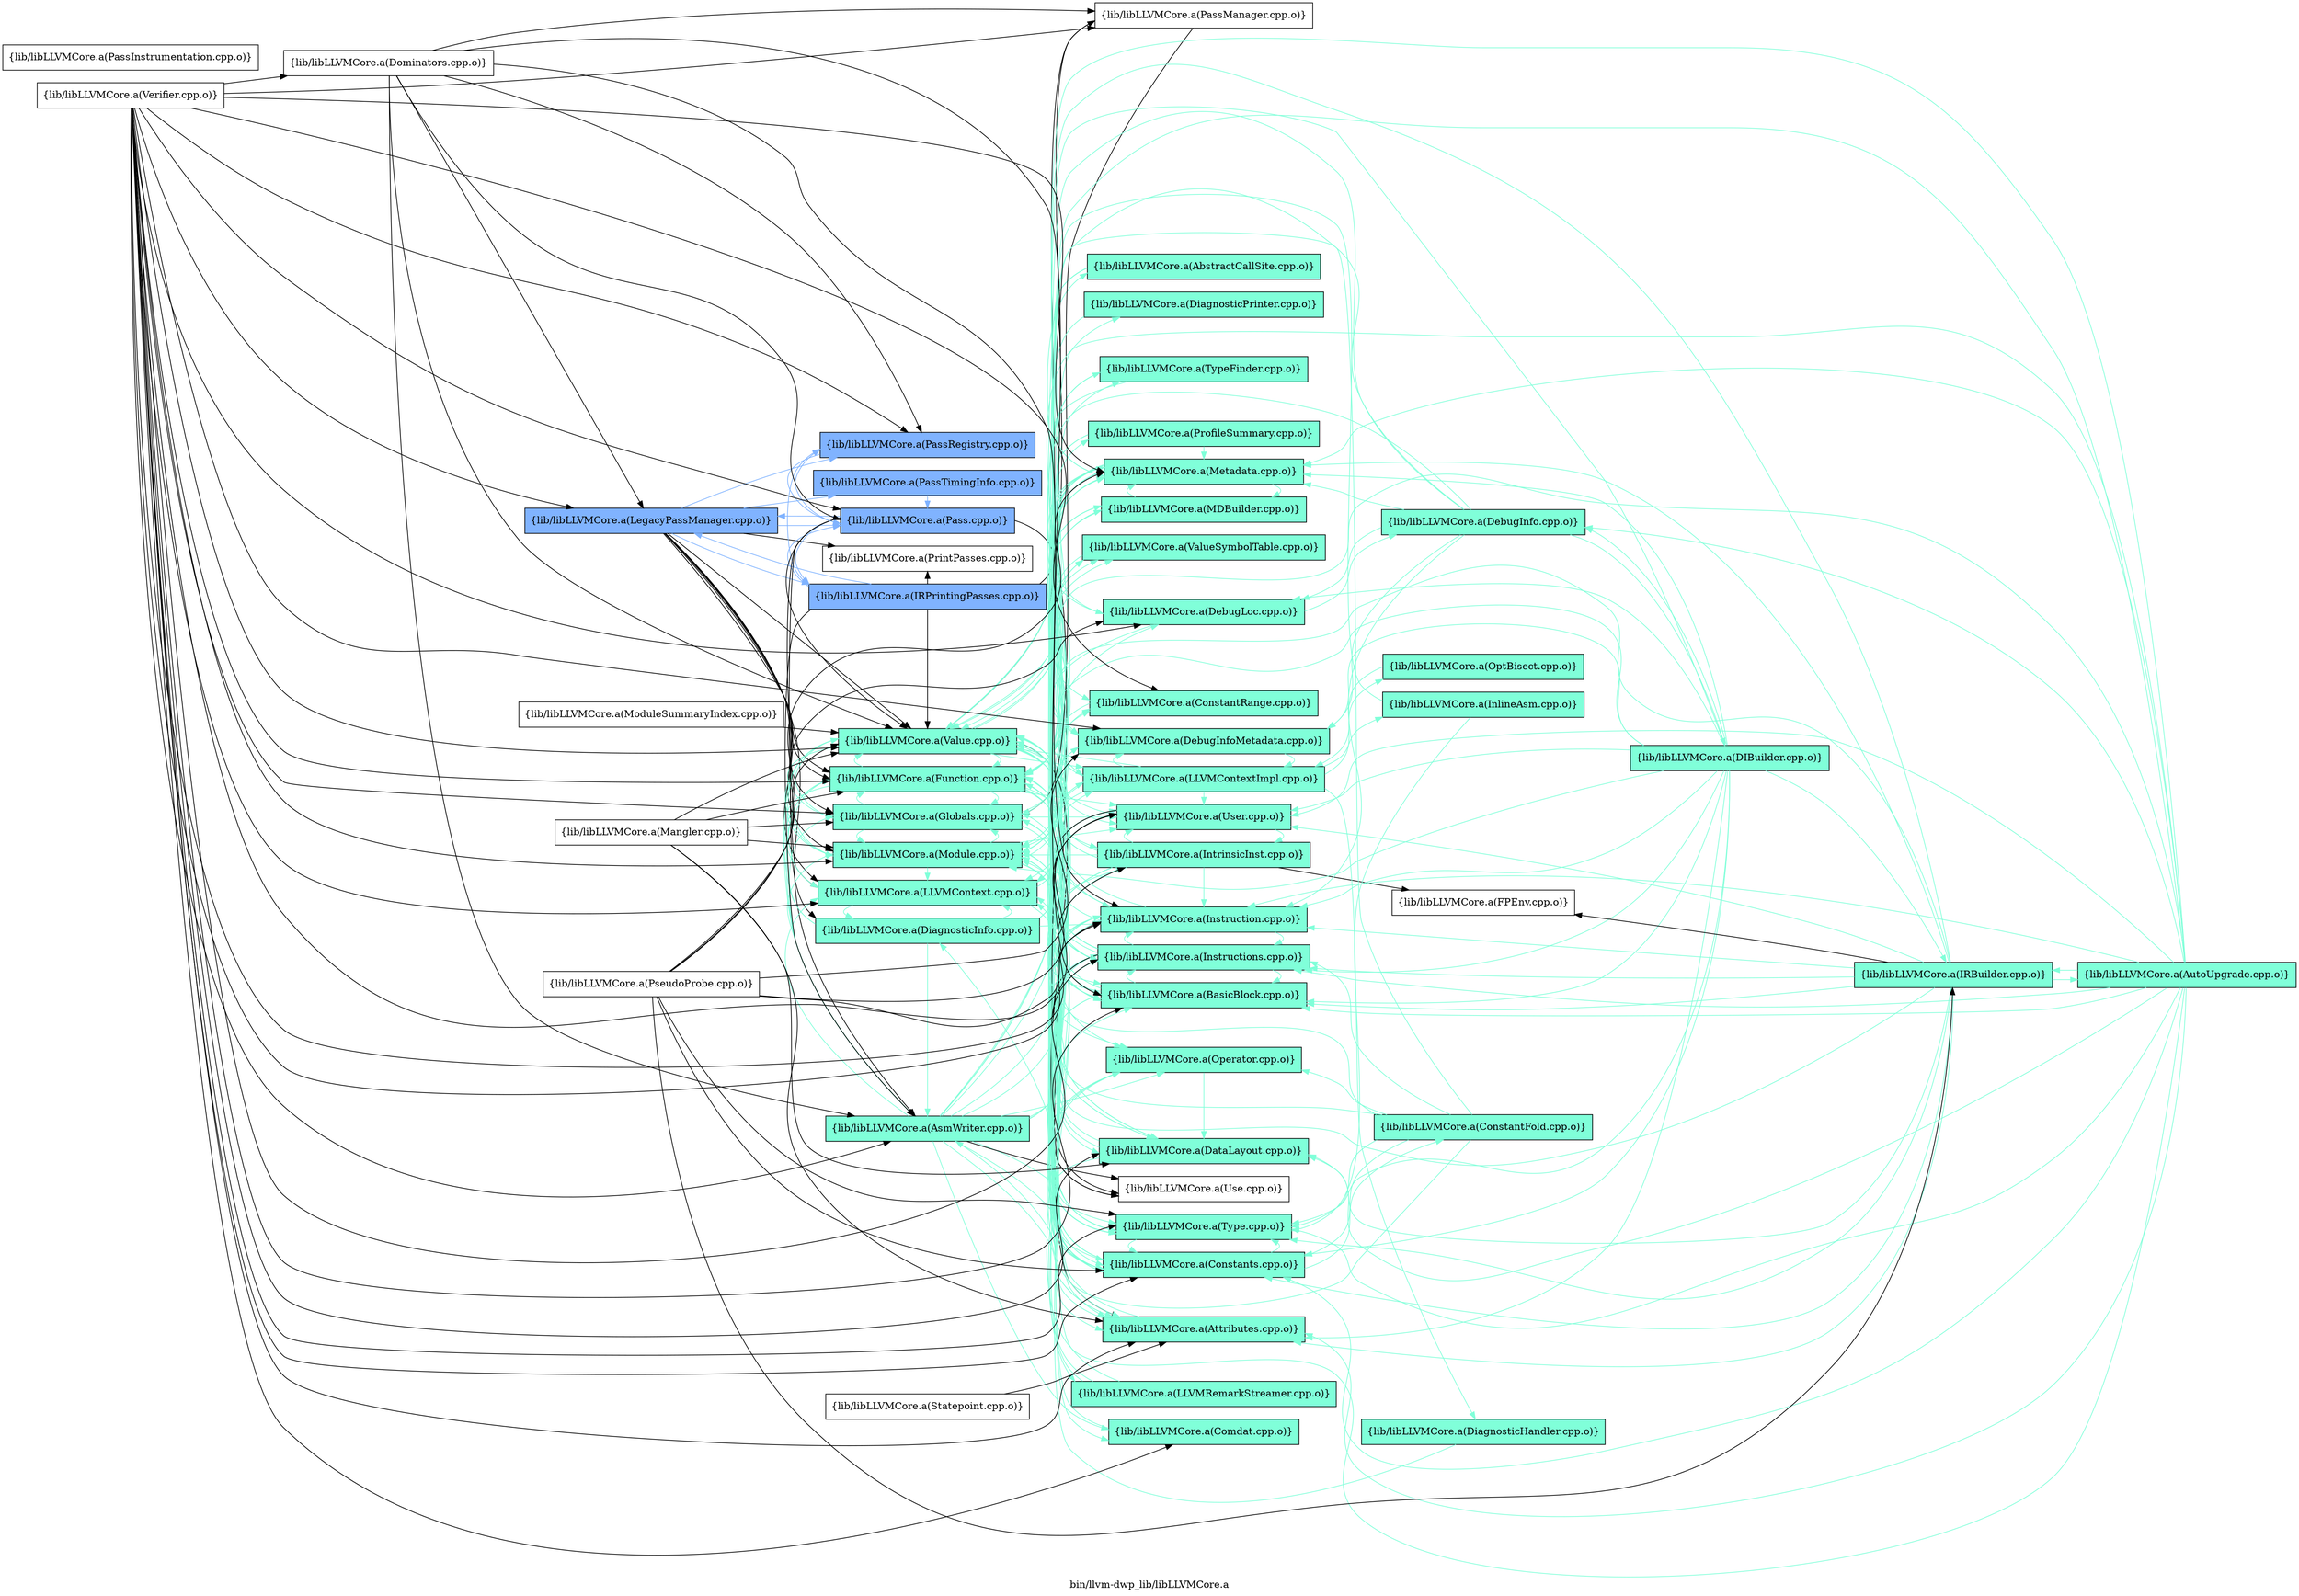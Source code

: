 digraph "bin/llvm-dwp_lib/libLLVMCore.a" {
	label="bin/llvm-dwp_lib/libLLVMCore.a";
	rankdir=LR;
	{ rank=same; Node0x56318d646c08;  }
	{ rank=same; Node0x56318d654588; Node0x56318d655c58; Node0x56318d64c7e8; Node0x56318d645128; Node0x56318d648c38; Node0x56318d64b898; Node0x56318d648328; Node0x56318d64ec28; Node0x56318d64daf8; Node0x56318d64cdd8; Node0x56318d64cd38; Node0x56318d645a38;  }
	{ rank=same; Node0x56318d653e08; Node0x56318d6485f8; Node0x56318d648738; Node0x56318d652918; Node0x56318d645718; Node0x56318d646758; Node0x56318d646528; Node0x56318d6494f8; Node0x56318d6478d8; Node0x56318d6476f8; Node0x56318d646e88; Node0x56318d654d58; Node0x56318d645218; Node0x56318d6469d8; Node0x56318d647428; Node0x56318d653958; Node0x56318d6479c8; Node0x56318d64a178; Node0x56318d654858; Node0x56318d6455d8; Node0x56318d64db98; Node0x56318d64ba28; Node0x56318d64ada8; Node0x56318d649d18; Node0x56318d64c2e8;  }
	{ rank=same; Node0x56318d653138; Node0x56318d647248; Node0x56318d64f768; Node0x56318d648968; Node0x56318d64b488; Node0x56318d64ad58;  }
	{ rank=same; Node0x56318d6481e8;  }
	{ rank=same; Node0x56318d64d508;  }

	Node0x56318d646c08 [shape=record,shape=box,group=2,style=filled,fillcolor="0.600000 0.5 1",label="{lib/libLLVMCore.a(LegacyPassManager.cpp.o)}"];
	Node0x56318d646c08 -> Node0x56318d654588;
	Node0x56318d646c08 -> Node0x56318d655c58;
	Node0x56318d646c08 -> Node0x56318d64c7e8;
	Node0x56318d646c08 -> Node0x56318d645128;
	Node0x56318d646c08 -> Node0x56318d648c38[color="0.600000 0.5 1"];
	Node0x56318d646c08 -> Node0x56318d64b898;
	Node0x56318d646c08 -> Node0x56318d648328;
	Node0x56318d646c08 -> Node0x56318d64ec28[color="0.600000 0.5 1"];
	Node0x56318d646c08 -> Node0x56318d64daf8[color="0.600000 0.5 1"];
	Node0x56318d646c08 -> Node0x56318d64cdd8[color="0.600000 0.5 1"];
	Node0x56318d646c08 -> Node0x56318d64cd38;
	Node0x56318d646c08 -> Node0x56318d645a38;
	Node0x56318d648328 [shape=record,shape=box,group=1,style=filled,fillcolor="0.450000 0.5 1",label="{lib/libLLVMCore.a(Module.cpp.o)}"];
	Node0x56318d648328 -> Node0x56318d652918[color="0.450000 0.5 1"];
	Node0x56318d648328 -> Node0x56318d655c58[color="0.450000 0.5 1"];
	Node0x56318d648328 -> Node0x56318d64c7e8[color="0.450000 0.5 1"];
	Node0x56318d648328 -> Node0x56318d6479c8[color="0.450000 0.5 1"];
	Node0x56318d648328 -> Node0x56318d6494f8[color="0.450000 0.5 1"];
	Node0x56318d648328 -> Node0x56318d64b898[color="0.450000 0.5 1"];
	Node0x56318d648328 -> Node0x56318d648738[color="0.450000 0.5 1"];
	Node0x56318d648328 -> Node0x56318d64c2e8[color="0.450000 0.5 1"];
	Node0x56318d648328 -> Node0x56318d654d58[color="0.450000 0.5 1"];
	Node0x56318d648328 -> Node0x56318d654858[color="0.450000 0.5 1"];
	Node0x56318d648328 -> Node0x56318d645218[color="0.450000 0.5 1"];
	Node0x56318d648328 -> Node0x56318d645a38[color="0.450000 0.5 1"];
	Node0x56318d648328 -> Node0x56318d6469d8[color="0.450000 0.5 1"];
	Node0x56318d64ec28 [shape=record,shape=box,group=2,style=filled,fillcolor="0.600000 0.5 1",label="{lib/libLLVMCore.a(Pass.cpp.o)}"];
	Node0x56318d64ec28 -> Node0x56318d655c58;
	Node0x56318d64ec28 -> Node0x56318d646758;
	Node0x56318d64ec28 -> Node0x56318d648c38[color="0.600000 0.5 1"];
	Node0x56318d64ec28 -> Node0x56318d64b898;
	Node0x56318d64ec28 -> Node0x56318d646c08[color="0.600000 0.5 1"];
	Node0x56318d64ec28 -> Node0x56318d64daf8[color="0.600000 0.5 1"];
	Node0x56318d64ec28 -> Node0x56318d645a38;
	Node0x56318d645a38 [shape=record,shape=box,group=1,style=filled,fillcolor="0.450000 0.5 1",label="{lib/libLLVMCore.a(Value.cpp.o)}"];
	Node0x56318d645a38 -> Node0x56318d652918[color="0.450000 0.5 1"];
	Node0x56318d645a38 -> Node0x56318d655c58[color="0.450000 0.5 1"];
	Node0x56318d645a38 -> Node0x56318d64c7e8[color="0.450000 0.5 1"];
	Node0x56318d645a38 -> Node0x56318d646758[color="0.450000 0.5 1"];
	Node0x56318d645a38 -> Node0x56318d646528[color="0.450000 0.5 1"];
	Node0x56318d645a38 -> Node0x56318d6494f8[color="0.450000 0.5 1"];
	Node0x56318d645a38 -> Node0x56318d6485f8[color="0.450000 0.5 1"];
	Node0x56318d645a38 -> Node0x56318d6478d8[color="0.450000 0.5 1"];
	Node0x56318d645a38 -> Node0x56318d64b898[color="0.450000 0.5 1"];
	Node0x56318d645a38 -> Node0x56318d64ada8[color="0.450000 0.5 1"];
	Node0x56318d645a38 -> Node0x56318d648738[color="0.450000 0.5 1"];
	Node0x56318d645a38 -> Node0x56318d64a178[color="0.450000 0.5 1"];
	Node0x56318d645a38 -> Node0x56318d654d58[color="0.450000 0.5 1"];
	Node0x56318d645a38 -> Node0x56318d6455d8;
	Node0x56318d645a38 -> Node0x56318d645218[color="0.450000 0.5 1"];
	Node0x56318d645a38 -> Node0x56318d6469d8[color="0.450000 0.5 1"];
	Node0x56318d646758 [shape=record,shape=box,group=1,style=filled,fillcolor="0.450000 0.5 1",label="{lib/libLLVMCore.a(Attributes.cpp.o)}"];
	Node0x56318d646758 -> Node0x56318d655c58[color="0.450000 0.5 1"];
	Node0x56318d646758 -> Node0x56318d645128[color="0.450000 0.5 1"];
	Node0x56318d6494f8 [shape=record,shape=box,group=1,style=filled,fillcolor="0.450000 0.5 1",label="{lib/libLLVMCore.a(Constants.cpp.o)}"];
	Node0x56318d6494f8 -> Node0x56318d655c58[color="0.450000 0.5 1"];
	Node0x56318d6494f8 -> Node0x56318d64c7e8[color="0.450000 0.5 1"];
	Node0x56318d6494f8 -> Node0x56318d647248[color="0.450000 0.5 1"];
	Node0x56318d6494f8 -> Node0x56318d6485f8[color="0.450000 0.5 1"];
	Node0x56318d6494f8 -> Node0x56318d6478d8[color="0.450000 0.5 1"];
	Node0x56318d6494f8 -> Node0x56318d64a178[color="0.450000 0.5 1"];
	Node0x56318d6494f8 -> Node0x56318d654d58[color="0.450000 0.5 1"];
	Node0x56318d6494f8 -> Node0x56318d645218[color="0.450000 0.5 1"];
	Node0x56318d6494f8 -> Node0x56318d645a38[color="0.450000 0.5 1"];
	Node0x56318d647a18 [shape=record,shape=box,group=0,label="{lib/libLLVMCore.a(Mangler.cpp.o)}"];
	Node0x56318d647a18 -> Node0x56318d652918;
	Node0x56318d647a18 -> Node0x56318d655c58;
	Node0x56318d647a18 -> Node0x56318d64c7e8;
	Node0x56318d647a18 -> Node0x56318d646758;
	Node0x56318d647a18 -> Node0x56318d648328;
	Node0x56318d647a18 -> Node0x56318d645a38;
	Node0x56318d648738 [shape=record,shape=box,group=1,style=filled,fillcolor="0.450000 0.5 1",label="{lib/libLLVMCore.a(Metadata.cpp.o)}"];
	Node0x56318d648738 -> Node0x56318d653958[color="0.450000 0.5 1"];
	Node0x56318d648738 -> Node0x56318d653e08[color="0.450000 0.5 1"];
	Node0x56318d648738 -> Node0x56318d647428[color="0.450000 0.5 1"];
	Node0x56318d648738 -> Node0x56318d6494f8[color="0.450000 0.5 1"];
	Node0x56318d648738 -> Node0x56318d64b898[color="0.450000 0.5 1"];
	Node0x56318d648738 -> Node0x56318d64ada8[color="0.450000 0.5 1"];
	Node0x56318d648738 -> Node0x56318d646e88[color="0.450000 0.5 1"];
	Node0x56318d648738 -> Node0x56318d648328[color="0.450000 0.5 1"];
	Node0x56318d648738 -> Node0x56318d654d58[color="0.450000 0.5 1"];
	Node0x56318d648738 -> Node0x56318d645a38[color="0.450000 0.5 1"];
	Node0x56318d652918 [shape=record,shape=box,group=1,style=filled,fillcolor="0.450000 0.5 1",label="{lib/libLLVMCore.a(DataLayout.cpp.o)}"];
	Node0x56318d652918 -> Node0x56318d64c7e8[color="0.450000 0.5 1"];
	Node0x56318d652918 -> Node0x56318d648328[color="0.450000 0.5 1"];
	Node0x56318d652918 -> Node0x56318d654d58[color="0.450000 0.5 1"];
	Node0x56318d654588 [shape=record,shape=box,group=1,style=filled,fillcolor="0.450000 0.5 1",label="{lib/libLLVMCore.a(DiagnosticInfo.cpp.o)}"];
	Node0x56318d654588 -> Node0x56318d653e08[color="0.450000 0.5 1"];
	Node0x56318d654588 -> Node0x56318d655c58[color="0.450000 0.5 1"];
	Node0x56318d654588 -> Node0x56318d645128[color="0.450000 0.5 1"];
	Node0x56318d654588 -> Node0x56318d6485f8[color="0.450000 0.5 1"];
	Node0x56318d654588 -> Node0x56318d64b898[color="0.450000 0.5 1"];
	Node0x56318d654588 -> Node0x56318d648738[color="0.450000 0.5 1"];
	Node0x56318d654588 -> Node0x56318d645a38[color="0.450000 0.5 1"];
	Node0x56318d655c58 [shape=record,shape=box,group=1,style=filled,fillcolor="0.450000 0.5 1",label="{lib/libLLVMCore.a(Function.cpp.o)}"];
	Node0x56318d655c58 -> Node0x56318d652918[color="0.450000 0.5 1"];
	Node0x56318d655c58 -> Node0x56318d64c7e8[color="0.450000 0.5 1"];
	Node0x56318d655c58 -> Node0x56318d645718[color="0.450000 0.5 1"];
	Node0x56318d655c58 -> Node0x56318d646758[color="0.450000 0.5 1"];
	Node0x56318d655c58 -> Node0x56318d646528[color="0.450000 0.5 1"];
	Node0x56318d655c58 -> Node0x56318d6494f8[color="0.450000 0.5 1"];
	Node0x56318d655c58 -> Node0x56318d6478d8[color="0.450000 0.5 1"];
	Node0x56318d655c58 -> Node0x56318d6476f8[color="0.450000 0.5 1"];
	Node0x56318d655c58 -> Node0x56318d64b898[color="0.450000 0.5 1"];
	Node0x56318d655c58 -> Node0x56318d646e88[color="0.450000 0.5 1"];
	Node0x56318d655c58 -> Node0x56318d648738[color="0.450000 0.5 1"];
	Node0x56318d655c58 -> Node0x56318d648328[color="0.450000 0.5 1"];
	Node0x56318d655c58 -> Node0x56318d654d58[color="0.450000 0.5 1"];
	Node0x56318d655c58 -> Node0x56318d645218[color="0.450000 0.5 1"];
	Node0x56318d655c58 -> Node0x56318d645a38[color="0.450000 0.5 1"];
	Node0x56318d655c58 -> Node0x56318d6469d8[color="0.450000 0.5 1"];
	Node0x56318d64c7e8 [shape=record,shape=box,group=1,style=filled,fillcolor="0.450000 0.5 1",label="{lib/libLLVMCore.a(Globals.cpp.o)}"];
	Node0x56318d64c7e8 -> Node0x56318d655c58[color="0.450000 0.5 1"];
	Node0x56318d64c7e8 -> Node0x56318d647428[color="0.450000 0.5 1"];
	Node0x56318d64c7e8 -> Node0x56318d6494f8[color="0.450000 0.5 1"];
	Node0x56318d64c7e8 -> Node0x56318d648738[color="0.450000 0.5 1"];
	Node0x56318d64c7e8 -> Node0x56318d648328[color="0.450000 0.5 1"];
	Node0x56318d64c7e8 -> Node0x56318d654d58[color="0.450000 0.5 1"];
	Node0x56318d64c7e8 -> Node0x56318d645218[color="0.450000 0.5 1"];
	Node0x56318d64c7e8 -> Node0x56318d645a38[color="0.450000 0.5 1"];
	Node0x56318d64d508 [shape=record,shape=box,group=1,style=filled,fillcolor="0.450000 0.5 1",label="{lib/libLLVMCore.a(IRBuilder.cpp.o)}"];
	Node0x56318d64d508 -> Node0x56318d652918[color="0.450000 0.5 1"];
	Node0x56318d64d508 -> Node0x56318d655c58[color="0.450000 0.5 1"];
	Node0x56318d64d508 -> Node0x56318d64c7e8[color="0.450000 0.5 1"];
	Node0x56318d64d508 -> Node0x56318d646758[color="0.450000 0.5 1"];
	Node0x56318d64d508 -> Node0x56318d645e98[color="0.450000 0.5 1"];
	Node0x56318d64d508 -> Node0x56318d646528[color="0.450000 0.5 1"];
	Node0x56318d64d508 -> Node0x56318d6494f8[color="0.450000 0.5 1"];
	Node0x56318d64d508 -> Node0x56318d64f768;
	Node0x56318d64d508 -> Node0x56318d6485f8[color="0.450000 0.5 1"];
	Node0x56318d64d508 -> Node0x56318d6478d8[color="0.450000 0.5 1"];
	Node0x56318d64d508 -> Node0x56318d648738[color="0.450000 0.5 1"];
	Node0x56318d64d508 -> Node0x56318d654d58[color="0.450000 0.5 1"];
	Node0x56318d64d508 -> Node0x56318d645218[color="0.450000 0.5 1"];
	Node0x56318d64d508 -> Node0x56318d645a38[color="0.450000 0.5 1"];
	Node0x56318d648968 [shape=record,shape=box,group=1,style=filled,fillcolor="0.450000 0.5 1",label="{lib/libLLVMCore.a(InlineAsm.cpp.o)}"];
	Node0x56318d648968 -> Node0x56318d654d58[color="0.450000 0.5 1"];
	Node0x56318d648968 -> Node0x56318d645a38[color="0.450000 0.5 1"];
	Node0x56318d6485f8 [shape=record,shape=box,group=1,style=filled,fillcolor="0.450000 0.5 1",label="{lib/libLLVMCore.a(Instruction.cpp.o)}"];
	Node0x56318d6485f8 -> Node0x56318d646758[color="0.450000 0.5 1"];
	Node0x56318d6485f8 -> Node0x56318d646528[color="0.450000 0.5 1"];
	Node0x56318d6485f8 -> Node0x56318d6494f8[color="0.450000 0.5 1"];
	Node0x56318d6485f8 -> Node0x56318d6478d8[color="0.450000 0.5 1"];
	Node0x56318d6485f8 -> Node0x56318d648738[color="0.450000 0.5 1"];
	Node0x56318d6485f8 -> Node0x56318d645218[color="0.450000 0.5 1"];
	Node0x56318d6485f8 -> Node0x56318d645a38[color="0.450000 0.5 1"];
	Node0x56318d6478d8 [shape=record,shape=box,group=1,style=filled,fillcolor="0.450000 0.5 1",label="{lib/libLLVMCore.a(Instructions.cpp.o)}"];
	Node0x56318d6478d8 -> Node0x56318d652918[color="0.450000 0.5 1"];
	Node0x56318d6478d8 -> Node0x56318d655c58[color="0.450000 0.5 1"];
	Node0x56318d6478d8 -> Node0x56318d646758[color="0.450000 0.5 1"];
	Node0x56318d6478d8 -> Node0x56318d646528[color="0.450000 0.5 1"];
	Node0x56318d6478d8 -> Node0x56318d6494f8[color="0.450000 0.5 1"];
	Node0x56318d6478d8 -> Node0x56318d6485f8[color="0.450000 0.5 1"];
	Node0x56318d6478d8 -> Node0x56318d64ada8[color="0.450000 0.5 1"];
	Node0x56318d6478d8 -> Node0x56318d646e88[color="0.450000 0.5 1"];
	Node0x56318d6478d8 -> Node0x56318d648738[color="0.450000 0.5 1"];
	Node0x56318d6478d8 -> Node0x56318d648328[color="0.450000 0.5 1"];
	Node0x56318d6478d8 -> Node0x56318d64a178[color="0.450000 0.5 1"];
	Node0x56318d6478d8 -> Node0x56318d654d58[color="0.450000 0.5 1"];
	Node0x56318d6478d8 -> Node0x56318d6455d8;
	Node0x56318d6478d8 -> Node0x56318d645218[color="0.450000 0.5 1"];
	Node0x56318d6478d8 -> Node0x56318d645a38[color="0.450000 0.5 1"];
	Node0x56318d64b898 [shape=record,shape=box,group=1,style=filled,fillcolor="0.450000 0.5 1",label="{lib/libLLVMCore.a(LLVMContext.cpp.o)}"];
	Node0x56318d64b898 -> Node0x56318d654588[color="0.450000 0.5 1"];
	Node0x56318d64b898 -> Node0x56318d64ba28[color="0.450000 0.5 1"];
	Node0x56318d64b898 -> Node0x56318d64ada8[color="0.450000 0.5 1"];
	Node0x56318d64b898 -> Node0x56318d649d18[color="0.450000 0.5 1"];
	Node0x56318d654d58 [shape=record,shape=box,group=1,style=filled,fillcolor="0.450000 0.5 1",label="{lib/libLLVMCore.a(Type.cpp.o)}"];
	Node0x56318d654d58 -> Node0x56318d6494f8[color="0.450000 0.5 1"];
	Node0x56318d645218 [shape=record,shape=box,group=1,style=filled,fillcolor="0.450000 0.5 1",label="{lib/libLLVMCore.a(User.cpp.o)}"];
	Node0x56318d645218 -> Node0x56318d6476f8[color="0.450000 0.5 1"];
	Node0x56318d645218 -> Node0x56318d6455d8;
	Node0x56318d646528 [shape=record,shape=box,group=1,style=filled,fillcolor="0.450000 0.5 1",label="{lib/libLLVMCore.a(BasicBlock.cpp.o)}"];
	Node0x56318d646528 -> Node0x56318d6494f8[color="0.450000 0.5 1"];
	Node0x56318d646528 -> Node0x56318d6485f8[color="0.450000 0.5 1"];
	Node0x56318d646528 -> Node0x56318d6478d8[color="0.450000 0.5 1"];
	Node0x56318d646528 -> Node0x56318d648738[color="0.450000 0.5 1"];
	Node0x56318d646528 -> Node0x56318d654d58[color="0.450000 0.5 1"];
	Node0x56318d646528 -> Node0x56318d645218[color="0.450000 0.5 1"];
	Node0x56318d646528 -> Node0x56318d645a38[color="0.450000 0.5 1"];
	Node0x56318d646528 -> Node0x56318d6469d8[color="0.450000 0.5 1"];
	Node0x56318d6476f8 [shape=record,shape=box,group=1,style=filled,fillcolor="0.450000 0.5 1",label="{lib/libLLVMCore.a(IntrinsicInst.cpp.o)}"];
	Node0x56318d6476f8 -> Node0x56318d652918[color="0.450000 0.5 1"];
	Node0x56318d6476f8 -> Node0x56318d653958[color="0.450000 0.5 1"];
	Node0x56318d6476f8 -> Node0x56318d646528[color="0.450000 0.5 1"];
	Node0x56318d6476f8 -> Node0x56318d6494f8[color="0.450000 0.5 1"];
	Node0x56318d6476f8 -> Node0x56318d64f768;
	Node0x56318d6476f8 -> Node0x56318d6485f8[color="0.450000 0.5 1"];
	Node0x56318d6476f8 -> Node0x56318d6478d8[color="0.450000 0.5 1"];
	Node0x56318d6476f8 -> Node0x56318d648738[color="0.450000 0.5 1"];
	Node0x56318d6476f8 -> Node0x56318d648328[color="0.450000 0.5 1"];
	Node0x56318d6476f8 -> Node0x56318d654d58[color="0.450000 0.5 1"];
	Node0x56318d6476f8 -> Node0x56318d645218[color="0.450000 0.5 1"];
	Node0x56318d6476f8 -> Node0x56318d645a38[color="0.450000 0.5 1"];
	Node0x56318d64a178 [shape=record,shape=box,group=1,style=filled,fillcolor="0.450000 0.5 1",label="{lib/libLLVMCore.a(Operator.cpp.o)}"];
	Node0x56318d64a178 -> Node0x56318d652918[color="0.450000 0.5 1"];
	Node0x56318d64a178 -> Node0x56318d6494f8[color="0.450000 0.5 1"];
	Node0x56318d64a178 -> Node0x56318d654d58[color="0.450000 0.5 1"];
	Node0x56318d653958 [shape=record,shape=box,group=1,style=filled,fillcolor="0.450000 0.5 1",label="{lib/libLLVMCore.a(DebugInfoMetadata.cpp.o)}"];
	Node0x56318d653958 -> Node0x56318d6494f8[color="0.450000 0.5 1"];
	Node0x56318d653958 -> Node0x56318d64b898[color="0.450000 0.5 1"];
	Node0x56318d653958 -> Node0x56318d64ada8[color="0.450000 0.5 1"];
	Node0x56318d653958 -> Node0x56318d648738[color="0.450000 0.5 1"];
	Node0x56318d653958 -> Node0x56318d654d58[color="0.450000 0.5 1"];
	Node0x56318d647428 [shape=record,shape=box,group=1,style=filled,fillcolor="0.450000 0.5 1",label="{lib/libLLVMCore.a(ConstantRange.cpp.o)}"];
	Node0x56318d647428 -> Node0x56318d6478d8[color="0.450000 0.5 1"];
	Node0x56318d64daf8 [shape=record,shape=box,group=2,style=filled,fillcolor="0.600000 0.5 1",label="{lib/libLLVMCore.a(PassRegistry.cpp.o)}"];
	Node0x56318d64daf8 -> Node0x56318d64ec28[color="0.600000 0.5 1"];
	Node0x56318d653e08 [shape=record,shape=box,group=1,style=filled,fillcolor="0.450000 0.5 1",label="{lib/libLLVMCore.a(DebugLoc.cpp.o)}"];
	Node0x56318d653e08 -> Node0x56318d653138[color="0.450000 0.5 1"];
	Node0x56318d653e08 -> Node0x56318d653958[color="0.450000 0.5 1"];
	Node0x56318d653e08 -> Node0x56318d648738[color="0.450000 0.5 1"];
	Node0x56318d655488 [shape=record,shape=box,group=0,label="{lib/libLLVMCore.a(Dominators.cpp.o)}"];
	Node0x56318d655488 -> Node0x56318d645128;
	Node0x56318d655488 -> Node0x56318d646528;
	Node0x56318d655488 -> Node0x56318d6485f8;
	Node0x56318d655488 -> Node0x56318d646c08;
	Node0x56318d655488 -> Node0x56318d64ec28;
	Node0x56318d655488 -> Node0x56318d64db98;
	Node0x56318d655488 -> Node0x56318d64daf8;
	Node0x56318d655488 -> Node0x56318d645a38;
	Node0x56318d6455d8 [shape=record,shape=box,group=0,label="{lib/libLLVMCore.a(Use.cpp.o)}"];
	Node0x56318d645128 [shape=record,shape=box,group=1,style=filled,fillcolor="0.450000 0.5 1",label="{lib/libLLVMCore.a(AsmWriter.cpp.o)}"];
	Node0x56318d645128 -> Node0x56318d653958[color="0.450000 0.5 1"];
	Node0x56318d645128 -> Node0x56318d655c58[color="0.450000 0.5 1"];
	Node0x56318d645128 -> Node0x56318d64c7e8[color="0.450000 0.5 1"];
	Node0x56318d645128 -> Node0x56318d646758[color="0.450000 0.5 1"];
	Node0x56318d645128 -> Node0x56318d646528[color="0.450000 0.5 1"];
	Node0x56318d645128 -> Node0x56318d6479c8[color="0.450000 0.5 1"];
	Node0x56318d645128 -> Node0x56318d647428[color="0.450000 0.5 1"];
	Node0x56318d645128 -> Node0x56318d6494f8[color="0.450000 0.5 1"];
	Node0x56318d645128 -> Node0x56318d6485f8[color="0.450000 0.5 1"];
	Node0x56318d645128 -> Node0x56318d6478d8[color="0.450000 0.5 1"];
	Node0x56318d645128 -> Node0x56318d6476f8[color="0.450000 0.5 1"];
	Node0x56318d645128 -> Node0x56318d64b898[color="0.450000 0.5 1"];
	Node0x56318d645128 -> Node0x56318d648738[color="0.450000 0.5 1"];
	Node0x56318d645128 -> Node0x56318d648328[color="0.450000 0.5 1"];
	Node0x56318d645128 -> Node0x56318d64a178[color="0.450000 0.5 1"];
	Node0x56318d645128 -> Node0x56318d654d58[color="0.450000 0.5 1"];
	Node0x56318d645128 -> Node0x56318d654858[color="0.450000 0.5 1"];
	Node0x56318d645128 -> Node0x56318d6455d8;
	Node0x56318d645128 -> Node0x56318d645218[color="0.450000 0.5 1"];
	Node0x56318d645128 -> Node0x56318d645a38[color="0.450000 0.5 1"];
	Node0x56318d6479c8 [shape=record,shape=box,group=1,style=filled,fillcolor="0.450000 0.5 1",label="{lib/libLLVMCore.a(Comdat.cpp.o)}"];
	Node0x56318d6479c8 -> Node0x56318d648328[color="0.450000 0.5 1"];
	Node0x56318d64cdd8 [shape=record,shape=box,group=2,style=filled,fillcolor="0.600000 0.5 1",label="{lib/libLLVMCore.a(PassTimingInfo.cpp.o)}"];
	Node0x56318d64cdd8 -> Node0x56318d64ec28[color="0.600000 0.5 1"];
	Node0x56318d653138 [shape=record,shape=box,group=1,style=filled,fillcolor="0.450000 0.5 1",label="{lib/libLLVMCore.a(DebugInfo.cpp.o)}"];
	Node0x56318d653138 -> Node0x56318d653958[color="0.450000 0.5 1"];
	Node0x56318d653138 -> Node0x56318d653e08[color="0.450000 0.5 1"];
	Node0x56318d653138 -> Node0x56318d655c58[color="0.450000 0.5 1"];
	Node0x56318d653138 -> Node0x56318d6481e8[color="0.450000 0.5 1"];
	Node0x56318d653138 -> Node0x56318d6485f8[color="0.450000 0.5 1"];
	Node0x56318d653138 -> Node0x56318d648738[color="0.450000 0.5 1"];
	Node0x56318d653138 -> Node0x56318d648328[color="0.450000 0.5 1"];
	Node0x56318d653138 -> Node0x56318d645a38[color="0.450000 0.5 1"];
	Node0x56318d64db98 [shape=record,shape=box,group=0,label="{lib/libLLVMCore.a(PassManager.cpp.o)}"];
	Node0x56318d64db98 -> Node0x56318d64c7e8;
	Node0x56318d64db98 -> Node0x56318d645a38;
	Node0x56318d655898 [shape=record,shape=box,group=0,label="{lib/libLLVMCore.a(Statepoint.cpp.o)}"];
	Node0x56318d655898 -> Node0x56318d646758;
	Node0x56318d64cd38 [shape=record,shape=box,group=0,label="{lib/libLLVMCore.a(PrintPasses.cpp.o)}"];
	Node0x56318d646e88 [shape=record,shape=box,group=1,style=filled,fillcolor="0.450000 0.5 1",label="{lib/libLLVMCore.a(MDBuilder.cpp.o)}"];
	Node0x56318d646e88 -> Node0x56318d6494f8[color="0.450000 0.5 1"];
	Node0x56318d646e88 -> Node0x56318d648738[color="0.450000 0.5 1"];
	Node0x56318d646e88 -> Node0x56318d654d58[color="0.450000 0.5 1"];
	Node0x56318d646e88 -> Node0x56318d645a38[color="0.450000 0.5 1"];
	Node0x56318d648c38 [shape=record,shape=box,group=2,style=filled,fillcolor="0.600000 0.5 1",label="{lib/libLLVMCore.a(IRPrintingPasses.cpp.o)}"];
	Node0x56318d648c38 -> Node0x56318d645128;
	Node0x56318d648c38 -> Node0x56318d646c08[color="0.600000 0.5 1"];
	Node0x56318d648c38 -> Node0x56318d64ec28[color="0.600000 0.5 1"];
	Node0x56318d648c38 -> Node0x56318d64db98;
	Node0x56318d648c38 -> Node0x56318d64daf8[color="0.600000 0.5 1"];
	Node0x56318d648c38 -> Node0x56318d64cd38;
	Node0x56318d648c38 -> Node0x56318d645a38;
	Node0x56318d646988 [shape=record,shape=box,group=0,label="{lib/libLLVMCore.a(Verifier.cpp.o)}"];
	Node0x56318d646988 -> Node0x56318d652918;
	Node0x56318d646988 -> Node0x56318d653958;
	Node0x56318d646988 -> Node0x56318d653e08;
	Node0x56318d646988 -> Node0x56318d655488;
	Node0x56318d646988 -> Node0x56318d655c58;
	Node0x56318d646988 -> Node0x56318d64c7e8;
	Node0x56318d646988 -> Node0x56318d645128;
	Node0x56318d646988 -> Node0x56318d646758;
	Node0x56318d646988 -> Node0x56318d646528;
	Node0x56318d646988 -> Node0x56318d6479c8;
	Node0x56318d646988 -> Node0x56318d647428;
	Node0x56318d646988 -> Node0x56318d6494f8;
	Node0x56318d646988 -> Node0x56318d6485f8;
	Node0x56318d646988 -> Node0x56318d6478d8;
	Node0x56318d646988 -> Node0x56318d6476f8;
	Node0x56318d646988 -> Node0x56318d64b898;
	Node0x56318d646988 -> Node0x56318d646c08;
	Node0x56318d646988 -> Node0x56318d648738;
	Node0x56318d646988 -> Node0x56318d648328;
	Node0x56318d646988 -> Node0x56318d64ec28;
	Node0x56318d646988 -> Node0x56318d64db98;
	Node0x56318d646988 -> Node0x56318d64daf8;
	Node0x56318d646988 -> Node0x56318d654d58;
	Node0x56318d646988 -> Node0x56318d645218;
	Node0x56318d646988 -> Node0x56318d645a38;
	Node0x56318d6481e8 [shape=record,shape=box,group=1,style=filled,fillcolor="0.450000 0.5 1",label="{lib/libLLVMCore.a(DIBuilder.cpp.o)}"];
	Node0x56318d6481e8 -> Node0x56318d653138[color="0.450000 0.5 1"];
	Node0x56318d6481e8 -> Node0x56318d653958[color="0.450000 0.5 1"];
	Node0x56318d6481e8 -> Node0x56318d653e08[color="0.450000 0.5 1"];
	Node0x56318d6481e8 -> Node0x56318d655c58[color="0.450000 0.5 1"];
	Node0x56318d6481e8 -> Node0x56318d64d508[color="0.450000 0.5 1"];
	Node0x56318d6481e8 -> Node0x56318d646758[color="0.450000 0.5 1"];
	Node0x56318d6481e8 -> Node0x56318d646528[color="0.450000 0.5 1"];
	Node0x56318d6481e8 -> Node0x56318d6494f8[color="0.450000 0.5 1"];
	Node0x56318d6481e8 -> Node0x56318d6485f8[color="0.450000 0.5 1"];
	Node0x56318d6481e8 -> Node0x56318d6478d8[color="0.450000 0.5 1"];
	Node0x56318d6481e8 -> Node0x56318d648738[color="0.450000 0.5 1"];
	Node0x56318d6481e8 -> Node0x56318d648328[color="0.450000 0.5 1"];
	Node0x56318d6481e8 -> Node0x56318d654d58[color="0.450000 0.5 1"];
	Node0x56318d6481e8 -> Node0x56318d645218[color="0.450000 0.5 1"];
	Node0x56318d6481e8 -> Node0x56318d645a38[color="0.450000 0.5 1"];
	Node0x56318d655d48 [shape=record,shape=box,group=0,label="{lib/libLLVMCore.a(PseudoProbe.cpp.o)}"];
	Node0x56318d655d48 -> Node0x56318d653958;
	Node0x56318d655d48 -> Node0x56318d653e08;
	Node0x56318d655d48 -> Node0x56318d64d508;
	Node0x56318d655d48 -> Node0x56318d6494f8;
	Node0x56318d655d48 -> Node0x56318d6485f8;
	Node0x56318d655d48 -> Node0x56318d648738;
	Node0x56318d655d48 -> Node0x56318d654d58;
	Node0x56318d655d48 -> Node0x56318d645218;
	Node0x56318d655d48 -> Node0x56318d645a38;
	Node0x56318d645718 [shape=record,shape=box,group=1,style=filled,fillcolor="0.450000 0.5 1",label="{lib/libLLVMCore.a(AbstractCallSite.cpp.o)}"];
	Node0x56318d645718 -> Node0x56318d6494f8[color="0.450000 0.5 1"];
	Node0x56318d645718 -> Node0x56318d6478d8[color="0.450000 0.5 1"];
	Node0x56318d645718 -> Node0x56318d648738[color="0.450000 0.5 1"];
	Node0x56318d645718 -> Node0x56318d645218[color="0.450000 0.5 1"];
	Node0x56318d647248 [shape=record,shape=box,group=1,style=filled,fillcolor="0.450000 0.5 1",label="{lib/libLLVMCore.a(ConstantFold.cpp.o)}"];
	Node0x56318d647248 -> Node0x56318d655c58[color="0.450000 0.5 1"];
	Node0x56318d647248 -> Node0x56318d64c7e8[color="0.450000 0.5 1"];
	Node0x56318d647248 -> Node0x56318d6494f8[color="0.450000 0.5 1"];
	Node0x56318d647248 -> Node0x56318d6478d8[color="0.450000 0.5 1"];
	Node0x56318d647248 -> Node0x56318d648328[color="0.450000 0.5 1"];
	Node0x56318d647248 -> Node0x56318d64a178[color="0.450000 0.5 1"];
	Node0x56318d647248 -> Node0x56318d654d58[color="0.450000 0.5 1"];
	Node0x56318d647248 -> Node0x56318d645a38[color="0.450000 0.5 1"];
	Node0x56318d64c2e8 [shape=record,shape=box,group=1,style=filled,fillcolor="0.450000 0.5 1",label="{lib/libLLVMCore.a(ProfileSummary.cpp.o)}"];
	Node0x56318d64c2e8 -> Node0x56318d6494f8[color="0.450000 0.5 1"];
	Node0x56318d64c2e8 -> Node0x56318d648738[color="0.450000 0.5 1"];
	Node0x56318d64c2e8 -> Node0x56318d654d58[color="0.450000 0.5 1"];
	Node0x56318d654858 [shape=record,shape=box,group=1,style=filled,fillcolor="0.450000 0.5 1",label="{lib/libLLVMCore.a(TypeFinder.cpp.o)}"];
	Node0x56318d654858 -> Node0x56318d655c58[color="0.450000 0.5 1"];
	Node0x56318d654858 -> Node0x56318d64c7e8[color="0.450000 0.5 1"];
	Node0x56318d654858 -> Node0x56318d648738[color="0.450000 0.5 1"];
	Node0x56318d645e98 [shape=record,shape=box,group=1,style=filled,fillcolor="0.450000 0.5 1",label="{lib/libLLVMCore.a(AutoUpgrade.cpp.o)}"];
	Node0x56318d645e98 -> Node0x56318d652918[color="0.450000 0.5 1"];
	Node0x56318d645e98 -> Node0x56318d653138[color="0.450000 0.5 1"];
	Node0x56318d645e98 -> Node0x56318d655c58[color="0.450000 0.5 1"];
	Node0x56318d645e98 -> Node0x56318d64c7e8[color="0.450000 0.5 1"];
	Node0x56318d645e98 -> Node0x56318d64d508[color="0.450000 0.5 1"];
	Node0x56318d645e98 -> Node0x56318d646758[color="0.450000 0.5 1"];
	Node0x56318d645e98 -> Node0x56318d646528[color="0.450000 0.5 1"];
	Node0x56318d645e98 -> Node0x56318d6494f8[color="0.450000 0.5 1"];
	Node0x56318d645e98 -> Node0x56318d6485f8[color="0.450000 0.5 1"];
	Node0x56318d645e98 -> Node0x56318d6478d8[color="0.450000 0.5 1"];
	Node0x56318d645e98 -> Node0x56318d64b898[color="0.450000 0.5 1"];
	Node0x56318d645e98 -> Node0x56318d648738[color="0.450000 0.5 1"];
	Node0x56318d645e98 -> Node0x56318d648328[color="0.450000 0.5 1"];
	Node0x56318d645e98 -> Node0x56318d654d58[color="0.450000 0.5 1"];
	Node0x56318d645e98 -> Node0x56318d645218[color="0.450000 0.5 1"];
	Node0x56318d645e98 -> Node0x56318d645a38[color="0.450000 0.5 1"];
	Node0x56318d6469d8 [shape=record,shape=box,group=1,style=filled,fillcolor="0.450000 0.5 1",label="{lib/libLLVMCore.a(ValueSymbolTable.cpp.o)}"];
	Node0x56318d6469d8 -> Node0x56318d645a38[color="0.450000 0.5 1"];
	Node0x56318d64ada8 [shape=record,shape=box,group=1,style=filled,fillcolor="0.450000 0.5 1",label="{lib/libLLVMCore.a(LLVMContextImpl.cpp.o)}"];
	Node0x56318d64ada8 -> Node0x56318d653958[color="0.450000 0.5 1"];
	Node0x56318d64ada8 -> Node0x56318d6494f8[color="0.450000 0.5 1"];
	Node0x56318d64ada8 -> Node0x56318d648968[color="0.450000 0.5 1"];
	Node0x56318d64ada8 -> Node0x56318d64b898[color="0.450000 0.5 1"];
	Node0x56318d64ada8 -> Node0x56318d64b488[color="0.450000 0.5 1"];
	Node0x56318d64ada8 -> Node0x56318d648738[color="0.450000 0.5 1"];
	Node0x56318d64ada8 -> Node0x56318d648328[color="0.450000 0.5 1"];
	Node0x56318d64ada8 -> Node0x56318d64ad58[color="0.450000 0.5 1"];
	Node0x56318d64ada8 -> Node0x56318d645218[color="0.450000 0.5 1"];
	Node0x56318d64ada8 -> Node0x56318d645a38[color="0.450000 0.5 1"];
	Node0x56318d64f768 [shape=record,shape=box,group=0,label="{lib/libLLVMCore.a(FPEnv.cpp.o)}"];
	Node0x56318d64ba28 [shape=record,shape=box,group=1,style=filled,fillcolor="0.450000 0.5 1",label="{lib/libLLVMCore.a(DiagnosticPrinter.cpp.o)}"];
	Node0x56318d64ba28 -> Node0x56318d645a38[color="0.450000 0.5 1"];
	Node0x56318d649d18 [shape=record,shape=box,group=1,style=filled,fillcolor="0.450000 0.5 1",label="{lib/libLLVMCore.a(LLVMRemarkStreamer.cpp.o)}"];
	Node0x56318d649d18 -> Node0x56318d654588[color="0.450000 0.5 1"];
	Node0x56318d649d18 -> Node0x56318d64b898[color="0.450000 0.5 1"];
	Node0x56318d649d18 -> Node0x56318d645a38[color="0.450000 0.5 1"];
	Node0x56318d64b488 [shape=record,shape=box,group=1,style=filled,fillcolor="0.450000 0.5 1",label="{lib/libLLVMCore.a(DiagnosticHandler.cpp.o)}"];
	Node0x56318d64b488 -> Node0x56318d64b898[color="0.450000 0.5 1"];
	Node0x56318d64ad58 [shape=record,shape=box,group=1,style=filled,fillcolor="0.450000 0.5 1",label="{lib/libLLVMCore.a(OptBisect.cpp.o)}"];
	Node0x56318d64ad58 -> Node0x56318d64ada8[color="0.450000 0.5 1"];
	Node0x56318d649ae8 [shape=record,shape=box,group=0,label="{lib/libLLVMCore.a(ModuleSummaryIndex.cpp.o)}"];
	Node0x56318d649ae8 -> Node0x56318d645a38;
	Node0x56318d64eea8 [shape=record,shape=box,group=0,label="{lib/libLLVMCore.a(PassInstrumentation.cpp.o)}"];
}
